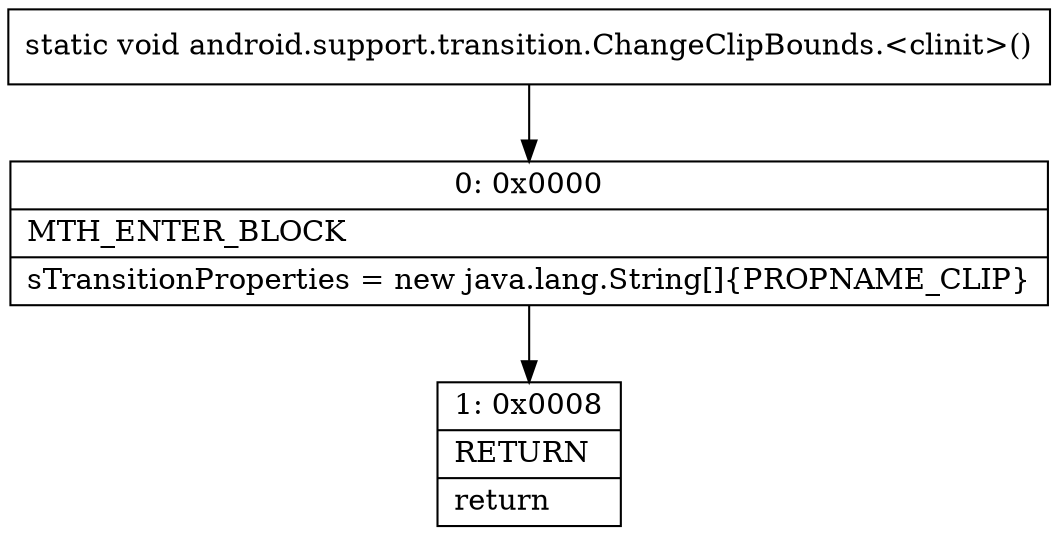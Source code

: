 digraph "CFG forandroid.support.transition.ChangeClipBounds.\<clinit\>()V" {
Node_0 [shape=record,label="{0\:\ 0x0000|MTH_ENTER_BLOCK\l|sTransitionProperties = new java.lang.String[]\{PROPNAME_CLIP\}\l}"];
Node_1 [shape=record,label="{1\:\ 0x0008|RETURN\l|return\l}"];
MethodNode[shape=record,label="{static void android.support.transition.ChangeClipBounds.\<clinit\>() }"];
MethodNode -> Node_0;
Node_0 -> Node_1;
}

